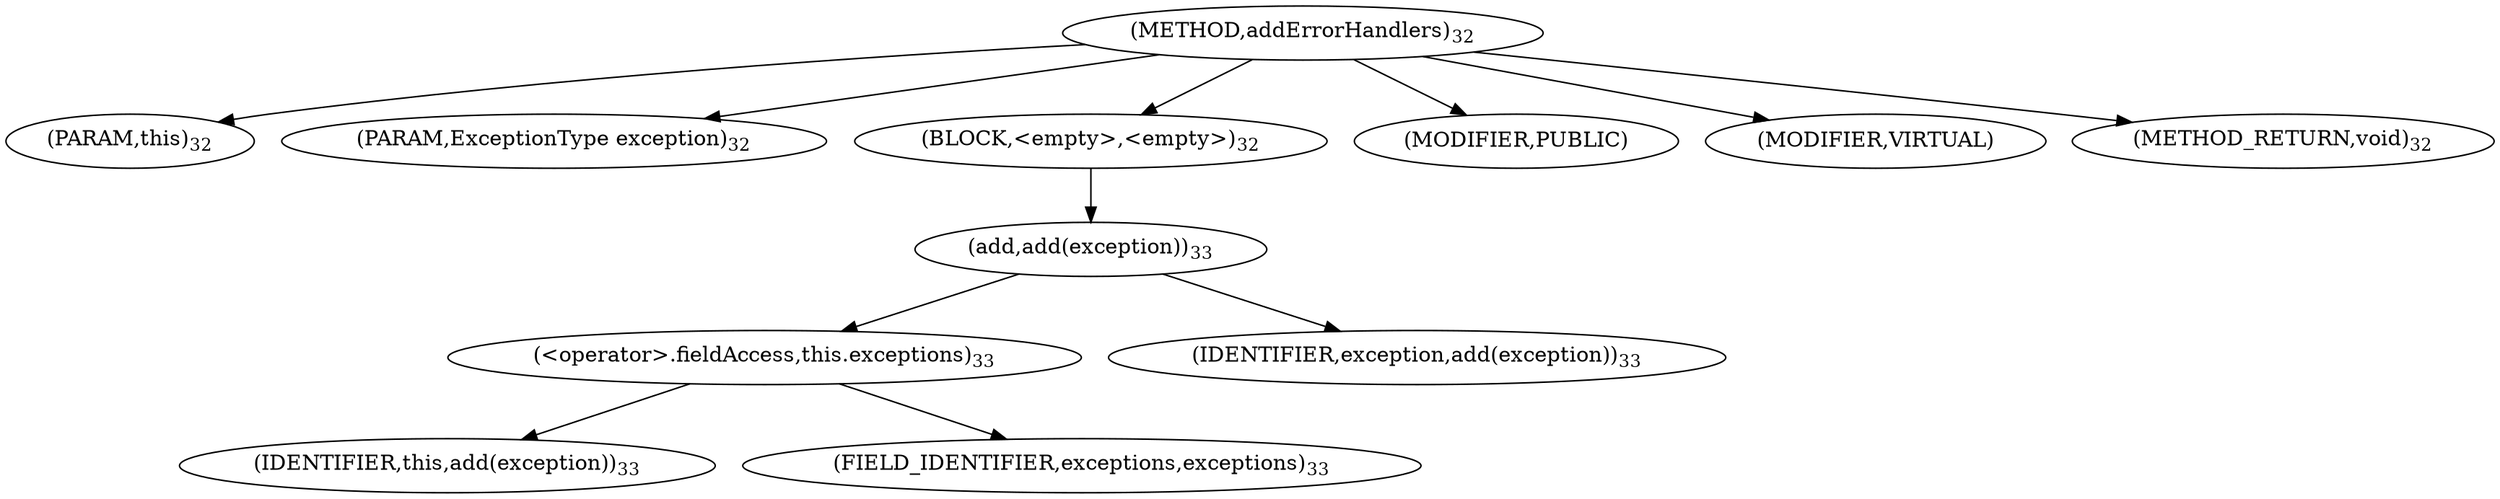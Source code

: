 digraph "addErrorHandlers" {  
"21" [label = <(METHOD,addErrorHandlers)<SUB>32</SUB>> ]
"22" [label = <(PARAM,this)<SUB>32</SUB>> ]
"23" [label = <(PARAM,ExceptionType exception)<SUB>32</SUB>> ]
"24" [label = <(BLOCK,&lt;empty&gt;,&lt;empty&gt;)<SUB>32</SUB>> ]
"25" [label = <(add,add(exception))<SUB>33</SUB>> ]
"26" [label = <(&lt;operator&gt;.fieldAccess,this.exceptions)<SUB>33</SUB>> ]
"27" [label = <(IDENTIFIER,this,add(exception))<SUB>33</SUB>> ]
"28" [label = <(FIELD_IDENTIFIER,exceptions,exceptions)<SUB>33</SUB>> ]
"29" [label = <(IDENTIFIER,exception,add(exception))<SUB>33</SUB>> ]
"30" [label = <(MODIFIER,PUBLIC)> ]
"31" [label = <(MODIFIER,VIRTUAL)> ]
"32" [label = <(METHOD_RETURN,void)<SUB>32</SUB>> ]
  "21" -> "22" 
  "21" -> "23" 
  "21" -> "24" 
  "21" -> "30" 
  "21" -> "31" 
  "21" -> "32" 
  "24" -> "25" 
  "25" -> "26" 
  "25" -> "29" 
  "26" -> "27" 
  "26" -> "28" 
}
